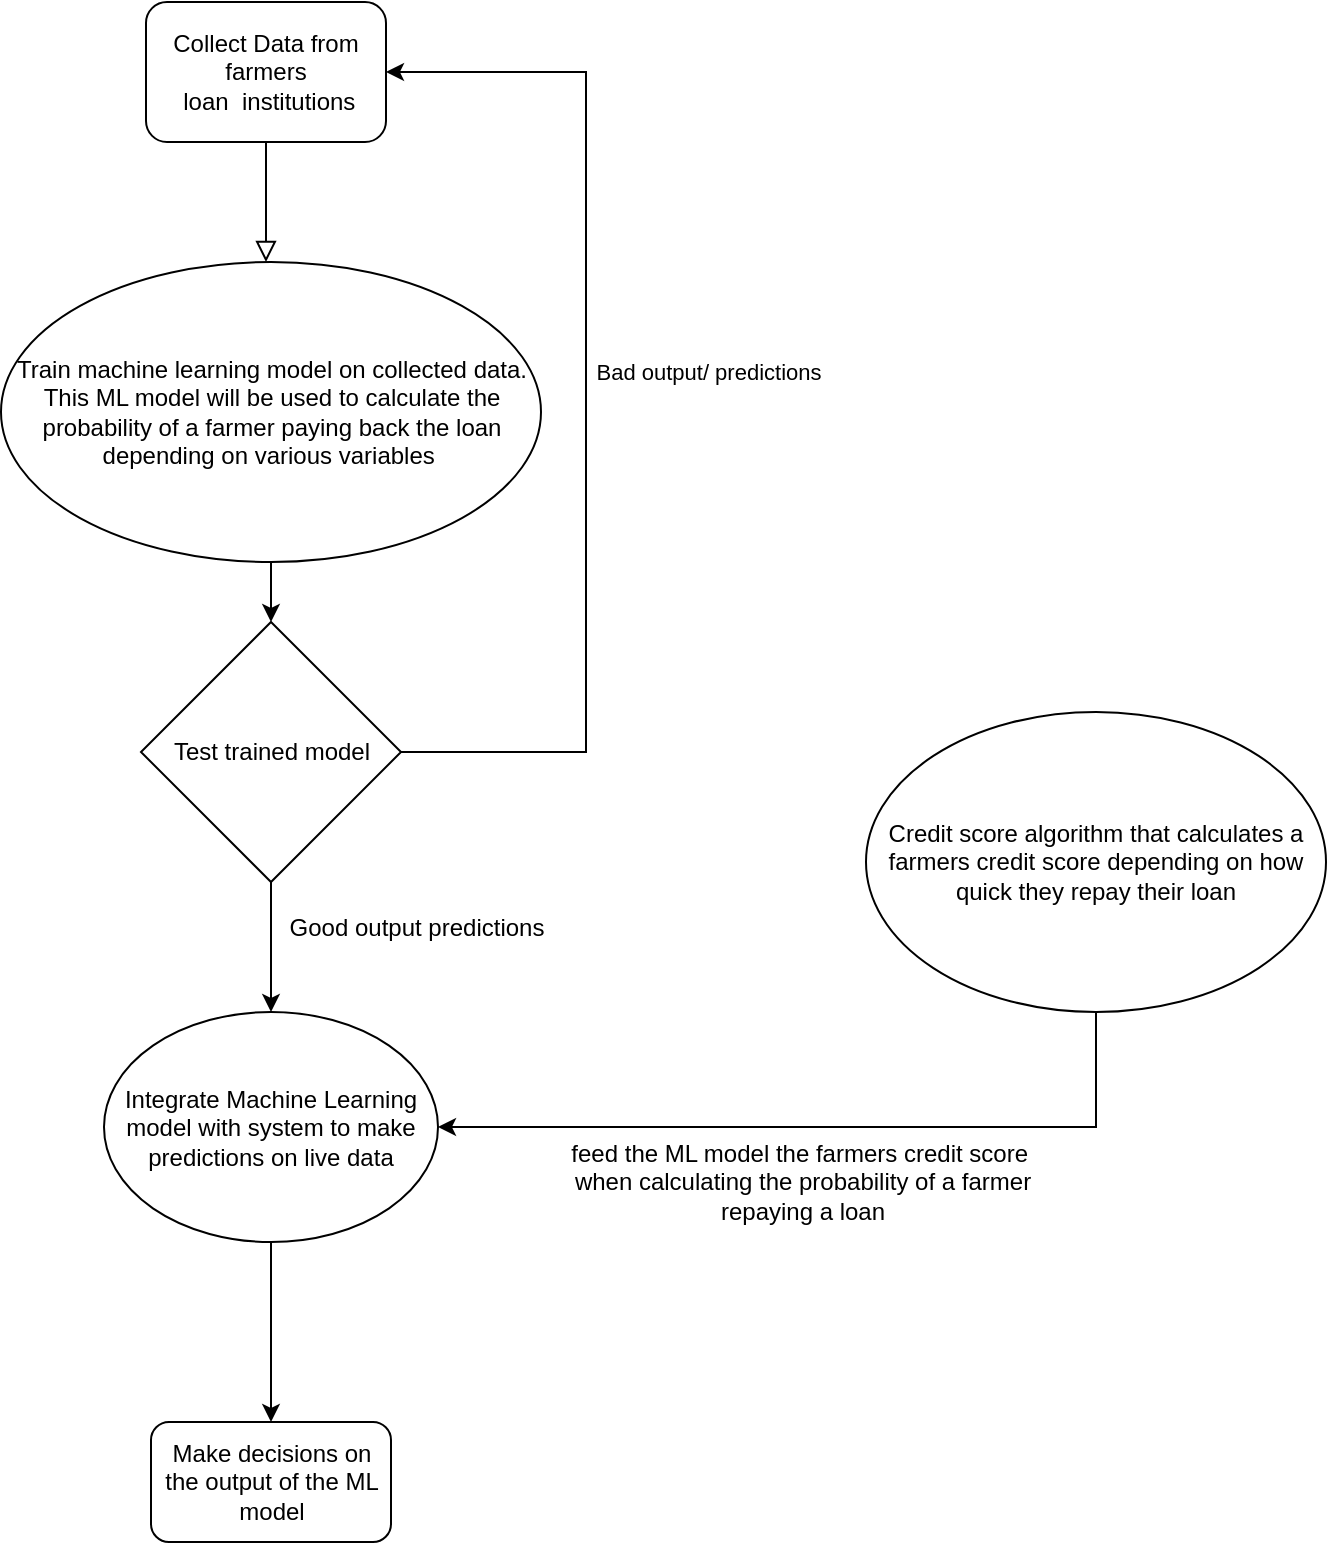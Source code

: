 <mxfile version="22.1.21" type="github">
  <diagram id="C5RBs43oDa-KdzZeNtuy" name="Page-1">
    <mxGraphModel dx="1034" dy="446" grid="1" gridSize="10" guides="1" tooltips="1" connect="1" arrows="1" fold="1" page="1" pageScale="1" pageWidth="827" pageHeight="1169" math="0" shadow="0">
      <root>
        <mxCell id="WIyWlLk6GJQsqaUBKTNV-0" />
        <mxCell id="WIyWlLk6GJQsqaUBKTNV-1" parent="WIyWlLk6GJQsqaUBKTNV-0" />
        <mxCell id="WIyWlLk6GJQsqaUBKTNV-2" value="" style="rounded=0;html=1;jettySize=auto;orthogonalLoop=1;fontSize=11;endArrow=block;endFill=0;endSize=8;strokeWidth=1;shadow=0;labelBackgroundColor=none;edgeStyle=orthogonalEdgeStyle;" parent="WIyWlLk6GJQsqaUBKTNV-1" source="WIyWlLk6GJQsqaUBKTNV-3" edge="1">
          <mxGeometry relative="1" as="geometry">
            <mxPoint x="220" y="170" as="targetPoint" />
          </mxGeometry>
        </mxCell>
        <mxCell id="WIyWlLk6GJQsqaUBKTNV-3" value="Collect Data from farmers&lt;br&gt;&amp;nbsp;loan&amp;nbsp; institutions" style="rounded=1;whiteSpace=wrap;html=1;fontSize=12;glass=0;strokeWidth=1;shadow=0;" parent="WIyWlLk6GJQsqaUBKTNV-1" vertex="1">
          <mxGeometry x="160" y="40" width="120" height="70" as="geometry" />
        </mxCell>
        <mxCell id="Hbr0B6b1yLZcsNNqHbt9-7" value="" style="edgeStyle=orthogonalEdgeStyle;rounded=0;orthogonalLoop=1;jettySize=auto;html=1;" edge="1" parent="WIyWlLk6GJQsqaUBKTNV-1" source="Hbr0B6b1yLZcsNNqHbt9-1" target="Hbr0B6b1yLZcsNNqHbt9-5">
          <mxGeometry relative="1" as="geometry" />
        </mxCell>
        <mxCell id="Hbr0B6b1yLZcsNNqHbt9-1" value="Train machine learning model on collected data. This ML model will be used to calculate the probability of a farmer paying back the loan depending on various variables&amp;nbsp;" style="ellipse;whiteSpace=wrap;html=1;" vertex="1" parent="WIyWlLk6GJQsqaUBKTNV-1">
          <mxGeometry x="87.5" y="170" width="270" height="150" as="geometry" />
        </mxCell>
        <mxCell id="Hbr0B6b1yLZcsNNqHbt9-9" style="edgeStyle=orthogonalEdgeStyle;rounded=0;orthogonalLoop=1;jettySize=auto;html=1;exitX=1;exitY=0.5;exitDx=0;exitDy=0;entryX=1;entryY=0.5;entryDx=0;entryDy=0;" edge="1" parent="WIyWlLk6GJQsqaUBKTNV-1" source="Hbr0B6b1yLZcsNNqHbt9-5" target="WIyWlLk6GJQsqaUBKTNV-3">
          <mxGeometry relative="1" as="geometry">
            <mxPoint x="370" y="70" as="targetPoint" />
            <Array as="points">
              <mxPoint x="380" y="415" />
              <mxPoint x="380" y="75" />
            </Array>
          </mxGeometry>
        </mxCell>
        <mxCell id="Hbr0B6b1yLZcsNNqHbt9-10" value="Bad output/ predictions" style="edgeLabel;html=1;align=center;verticalAlign=middle;resizable=0;points=[];" vertex="1" connectable="0" parent="Hbr0B6b1yLZcsNNqHbt9-9">
          <mxGeometry x="-0.755" y="-3" relative="1" as="geometry">
            <mxPoint x="88" y="-193" as="offset" />
          </mxGeometry>
        </mxCell>
        <mxCell id="Hbr0B6b1yLZcsNNqHbt9-12" style="edgeStyle=orthogonalEdgeStyle;rounded=0;orthogonalLoop=1;jettySize=auto;html=1;exitX=0.5;exitY=1;exitDx=0;exitDy=0;entryX=0.5;entryY=0;entryDx=0;entryDy=0;" edge="1" parent="WIyWlLk6GJQsqaUBKTNV-1" source="Hbr0B6b1yLZcsNNqHbt9-5" target="Hbr0B6b1yLZcsNNqHbt9-11">
          <mxGeometry relative="1" as="geometry" />
        </mxCell>
        <mxCell id="Hbr0B6b1yLZcsNNqHbt9-5" value="Test trained model" style="rhombus;whiteSpace=wrap;html=1;" vertex="1" parent="WIyWlLk6GJQsqaUBKTNV-1">
          <mxGeometry x="157.5" y="350" width="130" height="130" as="geometry" />
        </mxCell>
        <mxCell id="Hbr0B6b1yLZcsNNqHbt9-19" style="edgeStyle=orthogonalEdgeStyle;rounded=0;orthogonalLoop=1;jettySize=auto;html=1;exitX=0.5;exitY=1;exitDx=0;exitDy=0;entryX=0.5;entryY=0;entryDx=0;entryDy=0;" edge="1" parent="WIyWlLk6GJQsqaUBKTNV-1" source="Hbr0B6b1yLZcsNNqHbt9-11" target="Hbr0B6b1yLZcsNNqHbt9-18">
          <mxGeometry relative="1" as="geometry" />
        </mxCell>
        <mxCell id="Hbr0B6b1yLZcsNNqHbt9-11" value="Integrate Machine Learning model with system to make predictions on live data" style="ellipse;whiteSpace=wrap;html=1;" vertex="1" parent="WIyWlLk6GJQsqaUBKTNV-1">
          <mxGeometry x="139" y="545" width="167" height="115" as="geometry" />
        </mxCell>
        <mxCell id="Hbr0B6b1yLZcsNNqHbt9-14" value="Good output predictions" style="text;html=1;align=center;verticalAlign=middle;resizable=0;points=[];autosize=1;strokeColor=none;fillColor=none;" vertex="1" parent="WIyWlLk6GJQsqaUBKTNV-1">
          <mxGeometry x="220" y="488" width="150" height="30" as="geometry" />
        </mxCell>
        <mxCell id="Hbr0B6b1yLZcsNNqHbt9-16" style="edgeStyle=orthogonalEdgeStyle;rounded=0;orthogonalLoop=1;jettySize=auto;html=1;exitX=0.5;exitY=1;exitDx=0;exitDy=0;" edge="1" parent="WIyWlLk6GJQsqaUBKTNV-1" source="Hbr0B6b1yLZcsNNqHbt9-15" target="Hbr0B6b1yLZcsNNqHbt9-11">
          <mxGeometry relative="1" as="geometry" />
        </mxCell>
        <mxCell id="Hbr0B6b1yLZcsNNqHbt9-15" value="Credit score algorithm that calculates a farmers credit score depending on how quick they repay their loan" style="ellipse;whiteSpace=wrap;html=1;" vertex="1" parent="WIyWlLk6GJQsqaUBKTNV-1">
          <mxGeometry x="520" y="395" width="230" height="150" as="geometry" />
        </mxCell>
        <mxCell id="Hbr0B6b1yLZcsNNqHbt9-17" value="feed the ML model the farmers credit score&amp;nbsp;&lt;br&gt;when calculating the probability of a farmer&lt;br&gt;repaying a loan" style="text;html=1;align=center;verticalAlign=middle;resizable=0;points=[];autosize=1;strokeColor=none;fillColor=none;" vertex="1" parent="WIyWlLk6GJQsqaUBKTNV-1">
          <mxGeometry x="357.5" y="600" width="260" height="60" as="geometry" />
        </mxCell>
        <mxCell id="Hbr0B6b1yLZcsNNqHbt9-18" value="Make decisions on the output of the ML model" style="rounded=1;whiteSpace=wrap;html=1;" vertex="1" parent="WIyWlLk6GJQsqaUBKTNV-1">
          <mxGeometry x="162.5" y="750" width="120" height="60" as="geometry" />
        </mxCell>
      </root>
    </mxGraphModel>
  </diagram>
</mxfile>
